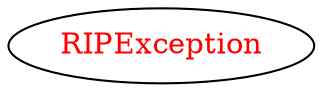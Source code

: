 digraph dependencyGraph {
 concentrate=true;
 ranksep="2.0";
 rankdir="LR"; 
 splines="ortho";
"RIPException" [fontcolor="red"];
}